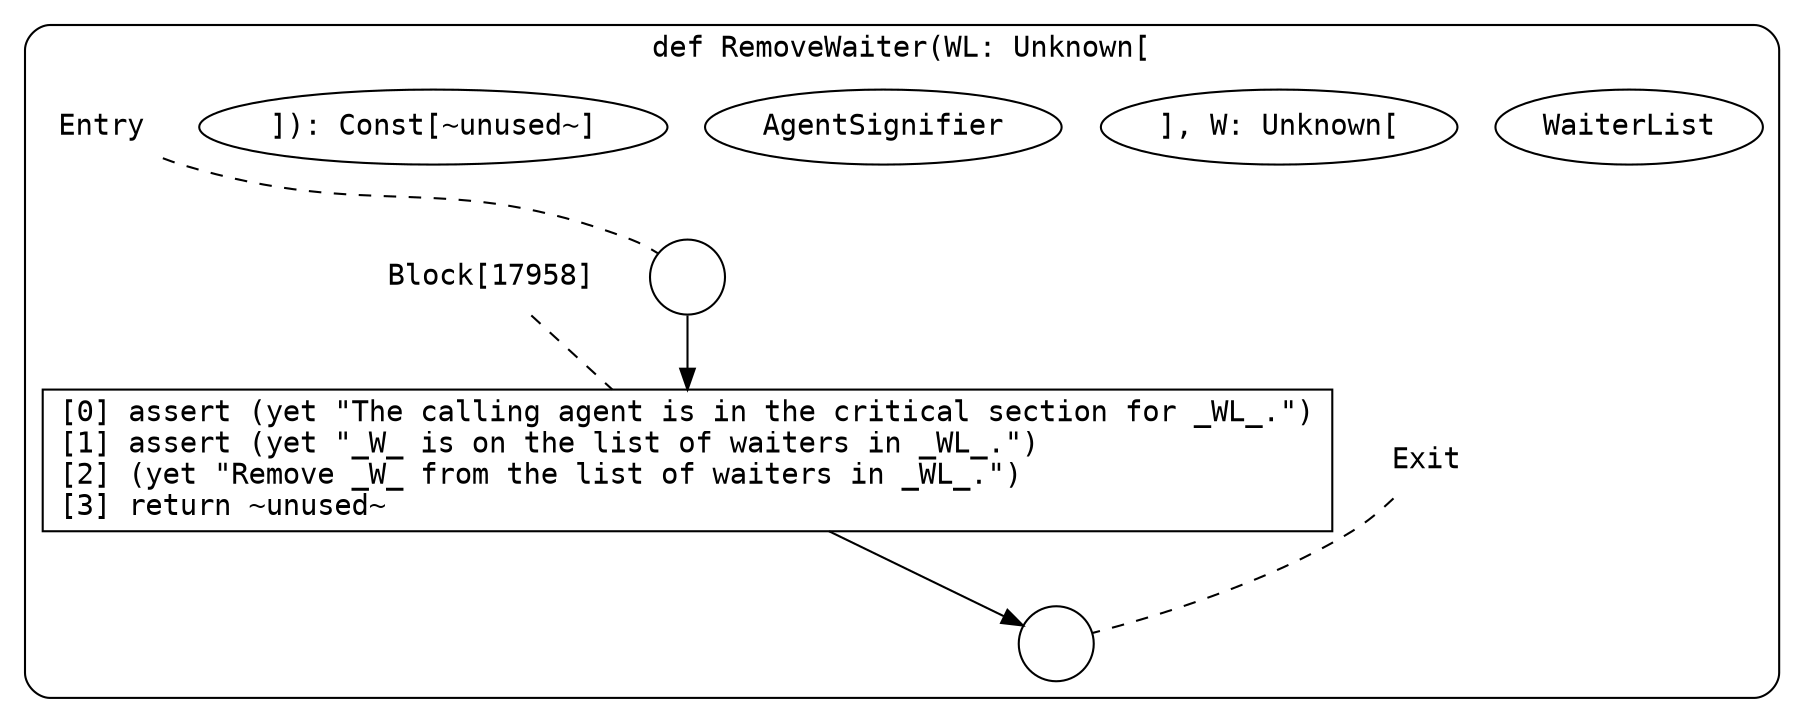 digraph {
  graph [fontname = "Consolas"]
  node [fontname = "Consolas"]
  edge [fontname = "Consolas"]
  subgraph cluster2526 {
    label = "def RemoveWaiter(WL: Unknown["WaiterList"], W: Unknown["AgentSignifier"]): Const[~unused~]"
    style = rounded
    cluster2526_entry_name [shape=none, label=<<font color="black">Entry</font>>]
    cluster2526_entry_name -> cluster2526_entry [arrowhead=none, color="black", style=dashed]
    cluster2526_entry [shape=circle label=" " color="black" fillcolor="white" style=filled]
    cluster2526_entry -> node17958 [color="black"]
    cluster2526_exit_name [shape=none, label=<<font color="black">Exit</font>>]
    cluster2526_exit_name -> cluster2526_exit [arrowhead=none, color="black", style=dashed]
    cluster2526_exit [shape=circle label=" " color="black" fillcolor="white" style=filled]
    node17958_name [shape=none, label=<<font color="black">Block[17958]</font>>]
    node17958_name -> node17958 [arrowhead=none, color="black", style=dashed]
    node17958 [shape=box, label=<<font color="black">[0] assert (yet &quot;The calling agent is in the critical section for _WL_.&quot;)<BR ALIGN="LEFT"/>[1] assert (yet &quot;_W_ is on the list of waiters in _WL_.&quot;)<BR ALIGN="LEFT"/>[2] (yet &quot;Remove _W_ from the list of waiters in _WL_.&quot;)<BR ALIGN="LEFT"/>[3] return ~unused~<BR ALIGN="LEFT"/></font>> color="black" fillcolor="white", style=filled]
    node17958 -> cluster2526_exit [color="black"]
  }
}